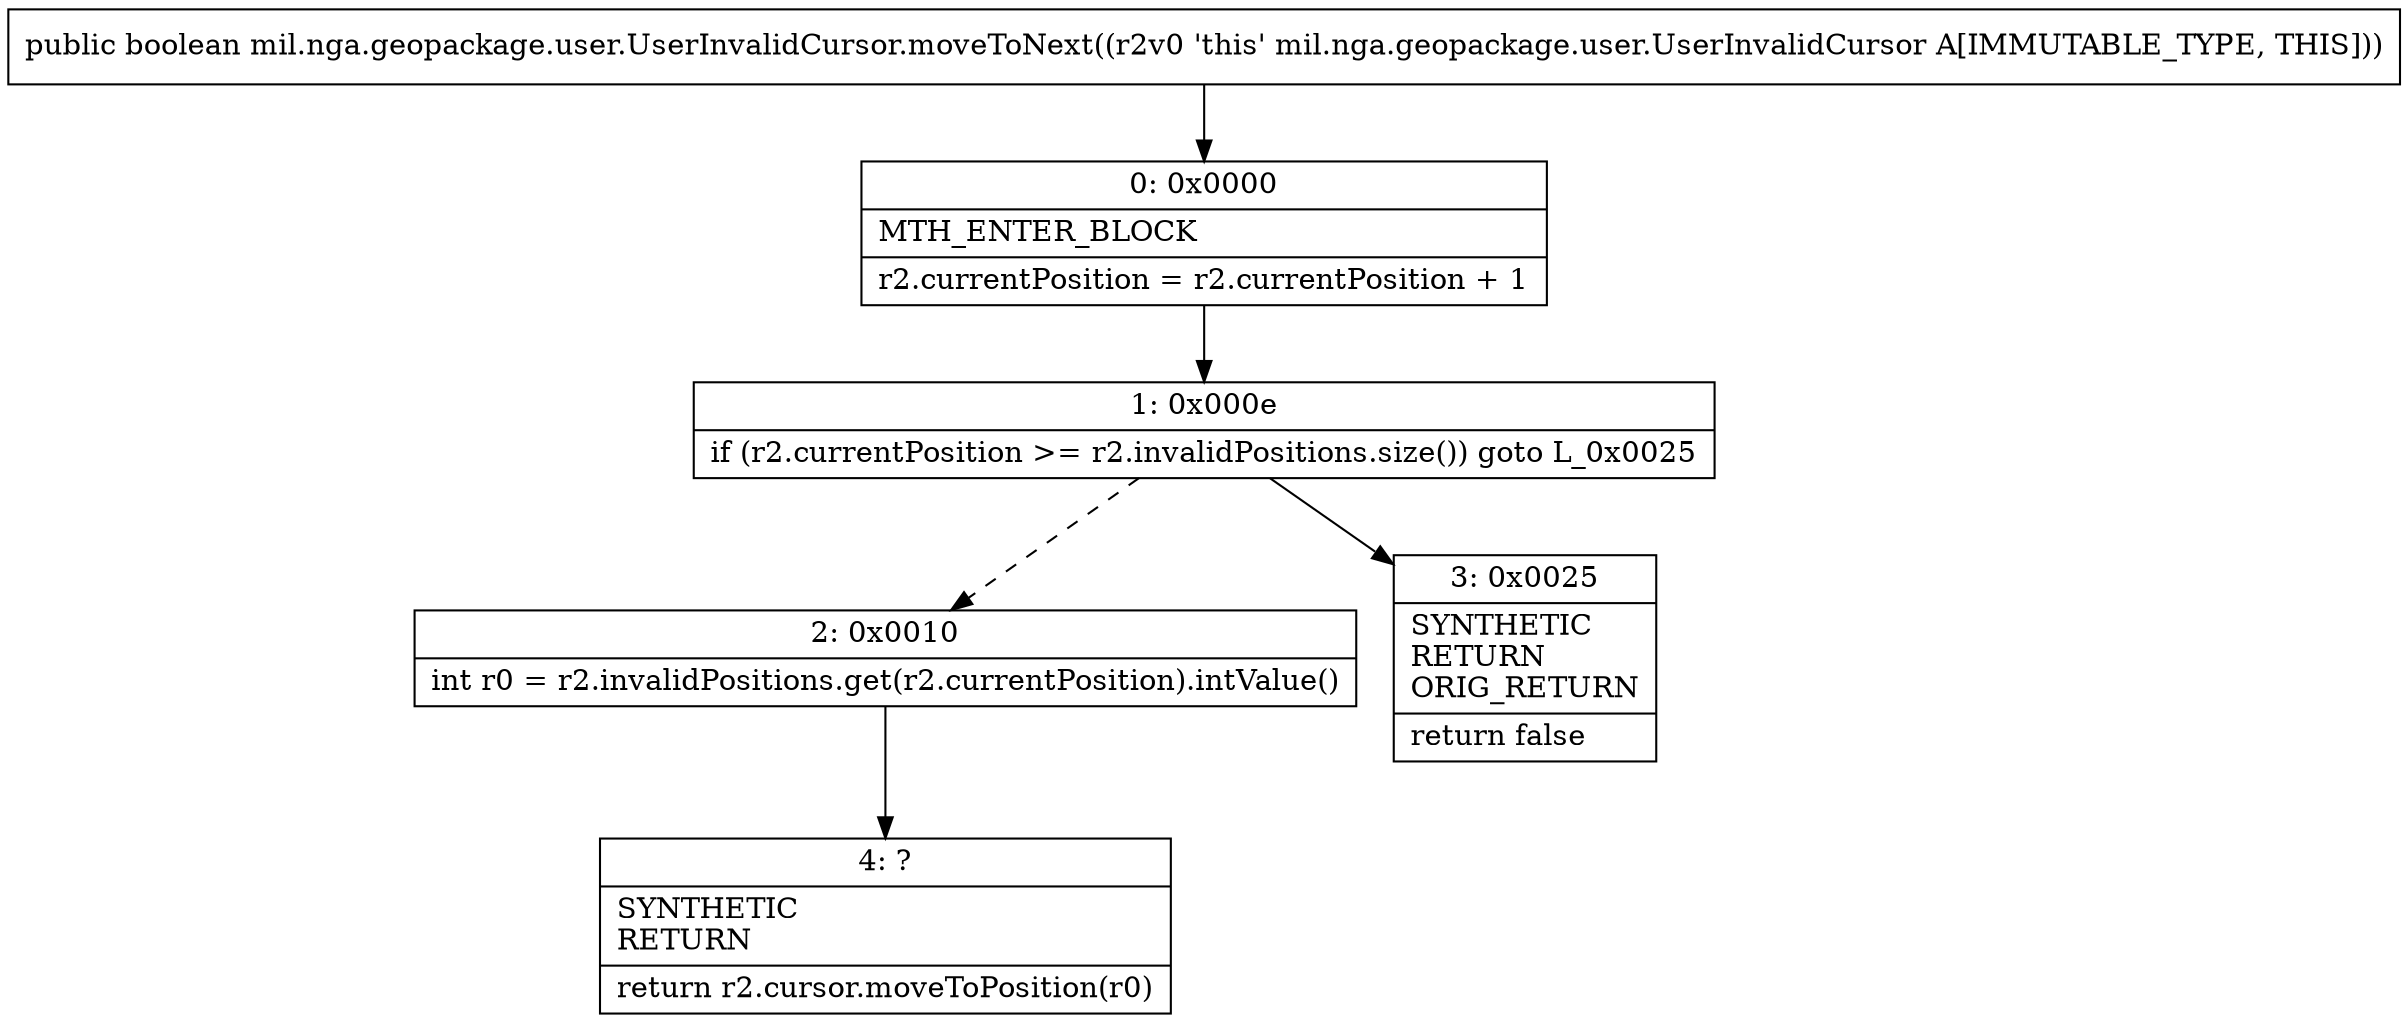 digraph "CFG formil.nga.geopackage.user.UserInvalidCursor.moveToNext()Z" {
Node_0 [shape=record,label="{0\:\ 0x0000|MTH_ENTER_BLOCK\l|r2.currentPosition = r2.currentPosition + 1\l}"];
Node_1 [shape=record,label="{1\:\ 0x000e|if (r2.currentPosition \>= r2.invalidPositions.size()) goto L_0x0025\l}"];
Node_2 [shape=record,label="{2\:\ 0x0010|int r0 = r2.invalidPositions.get(r2.currentPosition).intValue()\l}"];
Node_3 [shape=record,label="{3\:\ 0x0025|SYNTHETIC\lRETURN\lORIG_RETURN\l|return false\l}"];
Node_4 [shape=record,label="{4\:\ ?|SYNTHETIC\lRETURN\l|return r2.cursor.moveToPosition(r0)\l}"];
MethodNode[shape=record,label="{public boolean mil.nga.geopackage.user.UserInvalidCursor.moveToNext((r2v0 'this' mil.nga.geopackage.user.UserInvalidCursor A[IMMUTABLE_TYPE, THIS])) }"];
MethodNode -> Node_0;
Node_0 -> Node_1;
Node_1 -> Node_2[style=dashed];
Node_1 -> Node_3;
Node_2 -> Node_4;
}

